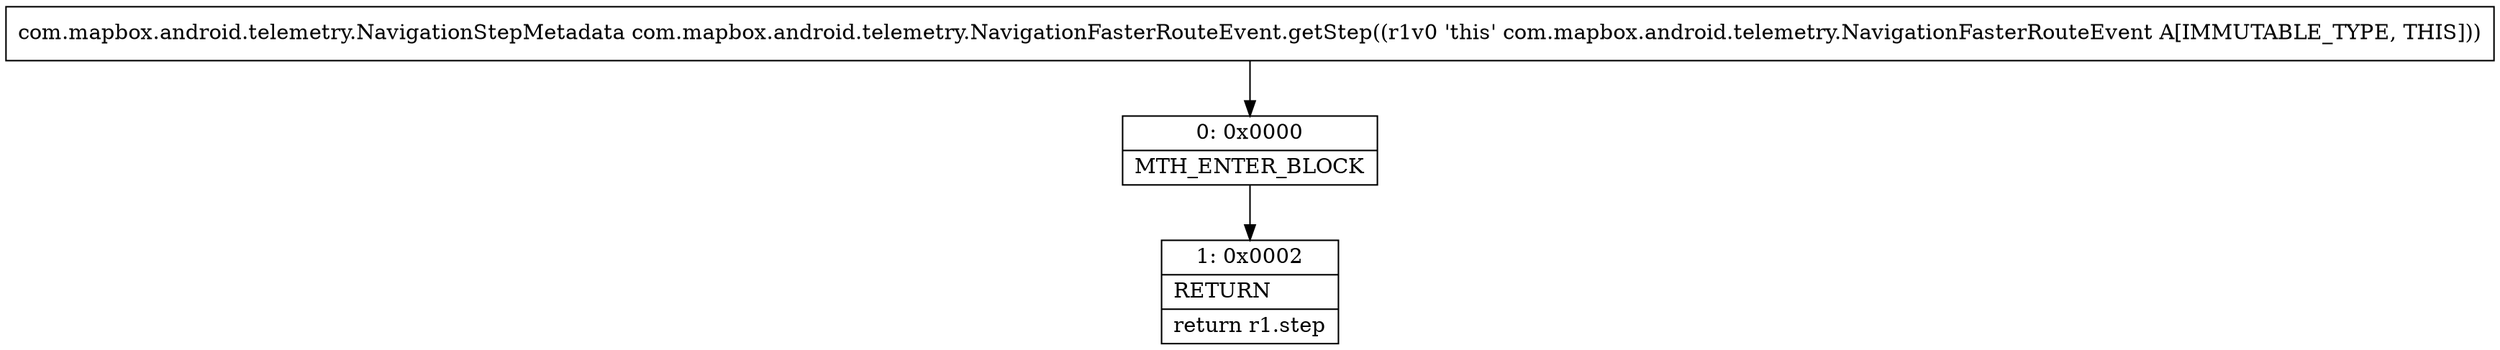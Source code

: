 digraph "CFG forcom.mapbox.android.telemetry.NavigationFasterRouteEvent.getStep()Lcom\/mapbox\/android\/telemetry\/NavigationStepMetadata;" {
Node_0 [shape=record,label="{0\:\ 0x0000|MTH_ENTER_BLOCK\l}"];
Node_1 [shape=record,label="{1\:\ 0x0002|RETURN\l|return r1.step\l}"];
MethodNode[shape=record,label="{com.mapbox.android.telemetry.NavigationStepMetadata com.mapbox.android.telemetry.NavigationFasterRouteEvent.getStep((r1v0 'this' com.mapbox.android.telemetry.NavigationFasterRouteEvent A[IMMUTABLE_TYPE, THIS])) }"];
MethodNode -> Node_0;
Node_0 -> Node_1;
}

